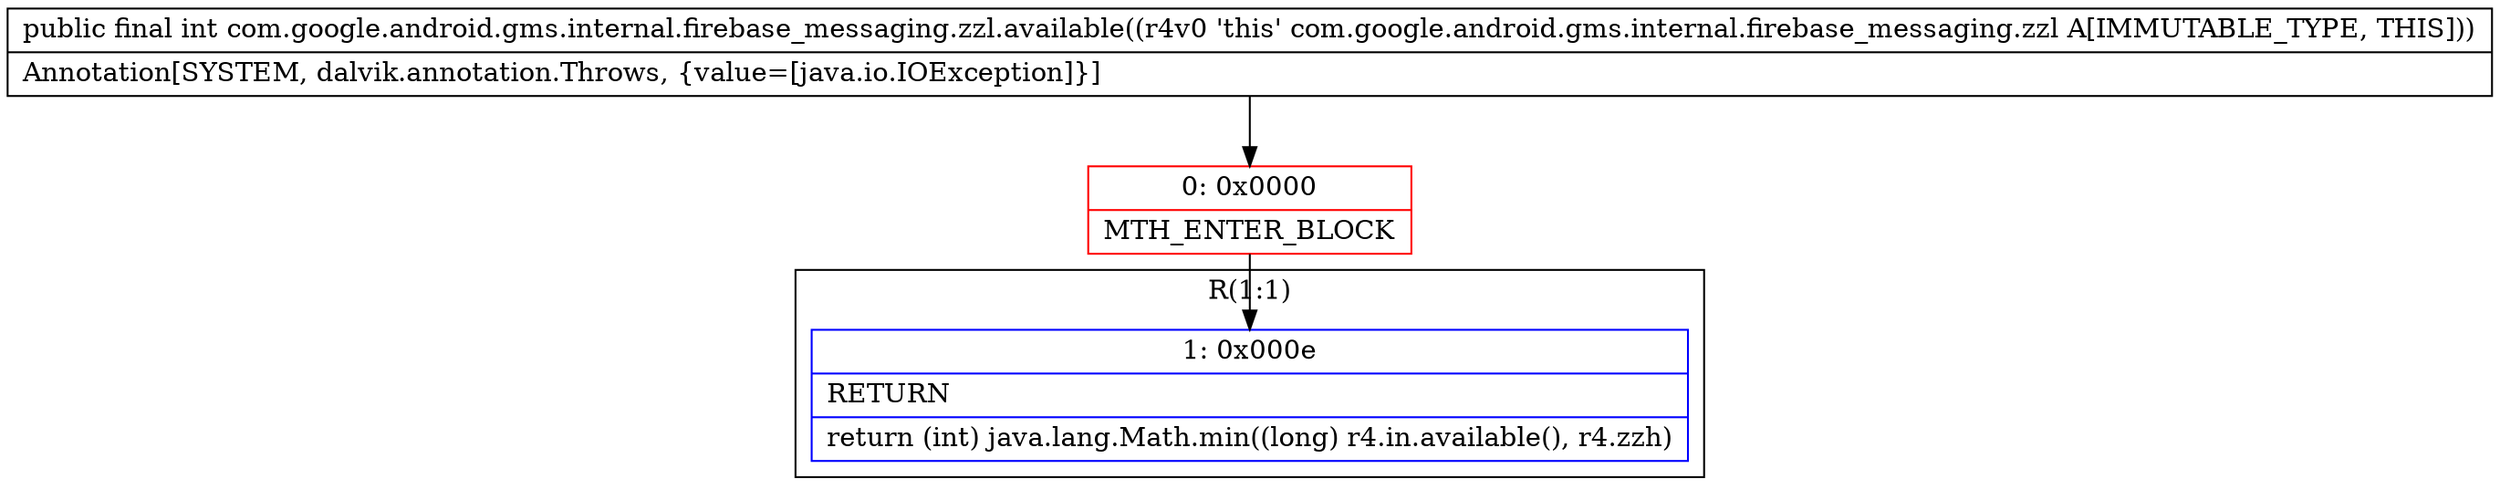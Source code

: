 digraph "CFG forcom.google.android.gms.internal.firebase_messaging.zzl.available()I" {
subgraph cluster_Region_540051646 {
label = "R(1:1)";
node [shape=record,color=blue];
Node_1 [shape=record,label="{1\:\ 0x000e|RETURN\l|return (int) java.lang.Math.min((long) r4.in.available(), r4.zzh)\l}"];
}
Node_0 [shape=record,color=red,label="{0\:\ 0x0000|MTH_ENTER_BLOCK\l}"];
MethodNode[shape=record,label="{public final int com.google.android.gms.internal.firebase_messaging.zzl.available((r4v0 'this' com.google.android.gms.internal.firebase_messaging.zzl A[IMMUTABLE_TYPE, THIS]))  | Annotation[SYSTEM, dalvik.annotation.Throws, \{value=[java.io.IOException]\}]\l}"];
MethodNode -> Node_0;
Node_0 -> Node_1;
}

